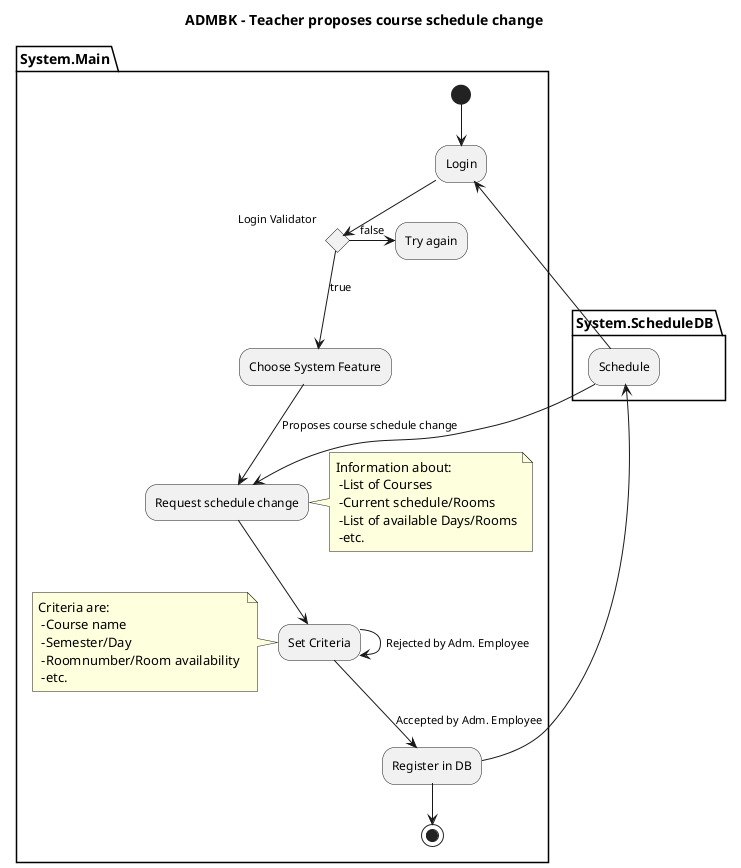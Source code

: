 @startuml
title ADMBK - Teacher proposes course schedule change
partition System.Main {
(*) --> "Login"
if Login Validator then
-->[true] "Choose System Feature"
-->[Proposes course schedule change] "Request schedule change"
note right: Information about:\n -List of Courses\n -Current schedule/Rooms\n -List of available Days/Rooms\n -etc.
--> "Set Criteria" as C
note left: Criteria are:\n -Course name\n -Semester/Day\n -Roomnumber/Room availability \n -etc.
C -->[Accepted by Adm. Employee] "Register in DB"
-down-> (*)
C -->[Rejected by Adm. Employee] "C"
else
->[false] "Try again"
}
partition System.ScheduleDB {
Schedule --> "Login"
Schedule --> "Request schedule change"
"Register in DB" --> Schedule
}
@enduml